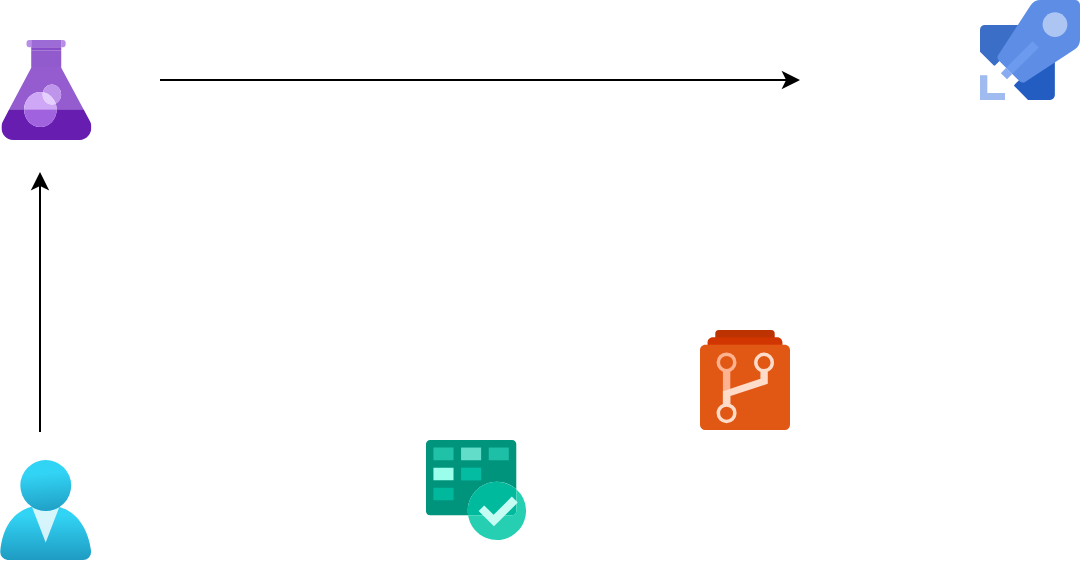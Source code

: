 <mxfile version="20.8.10" type="github">
  <diagram name="Page-1" id="LBDUJhAL_wEpD_DX8DDx">
    <mxGraphModel dx="794" dy="462" grid="1" gridSize="10" guides="1" tooltips="1" connect="1" arrows="1" fold="1" page="1" pageScale="1" pageWidth="850" pageHeight="1100" math="0" shadow="0">
      <root>
        <mxCell id="0" />
        <mxCell id="1" parent="0" />
        <mxCell id="vmE8PdOeaqmfukp82N_6-1" value="" style="sketch=0;aspect=fixed;html=1;points=[];align=center;image;fontSize=12;image=img/lib/mscae/Azure_Test_Plans.svg;" vertex="1" parent="1">
          <mxGeometry x="140.71" y="380" width="45" height="50" as="geometry" />
        </mxCell>
        <mxCell id="vmE8PdOeaqmfukp82N_6-2" value="" style="sketch=0;aspect=fixed;html=1;points=[];align=center;image;fontSize=12;image=img/lib/mscae/Azure_Boards.svg;" vertex="1" parent="1">
          <mxGeometry x="353" y="580" width="50" height="50" as="geometry" />
        </mxCell>
        <mxCell id="vmE8PdOeaqmfukp82N_6-3" value="" style="sketch=0;aspect=fixed;html=1;points=[];align=center;image;fontSize=12;image=img/lib/mscae/Azure_Repos.svg;" vertex="1" parent="1">
          <mxGeometry x="490" y="525" width="45" height="50" as="geometry" />
        </mxCell>
        <mxCell id="vmE8PdOeaqmfukp82N_6-4" value="" style="sketch=0;aspect=fixed;html=1;points=[];align=center;image;fontSize=12;image=img/lib/mscae/Azure_Pipelines.svg;" vertex="1" parent="1">
          <mxGeometry x="630" y="360" width="50" height="50" as="geometry" />
        </mxCell>
        <mxCell id="vmE8PdOeaqmfukp82N_6-5" value="" style="aspect=fixed;html=1;points=[];align=center;image;fontSize=12;image=img/lib/azure2/identity/Users.svg;" vertex="1" parent="1">
          <mxGeometry x="140" y="590" width="45.71" height="50" as="geometry" />
        </mxCell>
        <mxCell id="vmE8PdOeaqmfukp82N_6-6" value="" style="endArrow=classic;html=1;rounded=0;" edge="1" parent="1">
          <mxGeometry width="50" height="50" relative="1" as="geometry">
            <mxPoint x="160" y="576" as="sourcePoint" />
            <mxPoint x="160" y="446" as="targetPoint" />
          </mxGeometry>
        </mxCell>
        <mxCell id="vmE8PdOeaqmfukp82N_6-7" value="" style="endArrow=classic;html=1;rounded=0;" edge="1" parent="1">
          <mxGeometry width="50" height="50" relative="1" as="geometry">
            <mxPoint x="220" y="400" as="sourcePoint" />
            <mxPoint x="540" y="400" as="targetPoint" />
          </mxGeometry>
        </mxCell>
      </root>
    </mxGraphModel>
  </diagram>
</mxfile>
